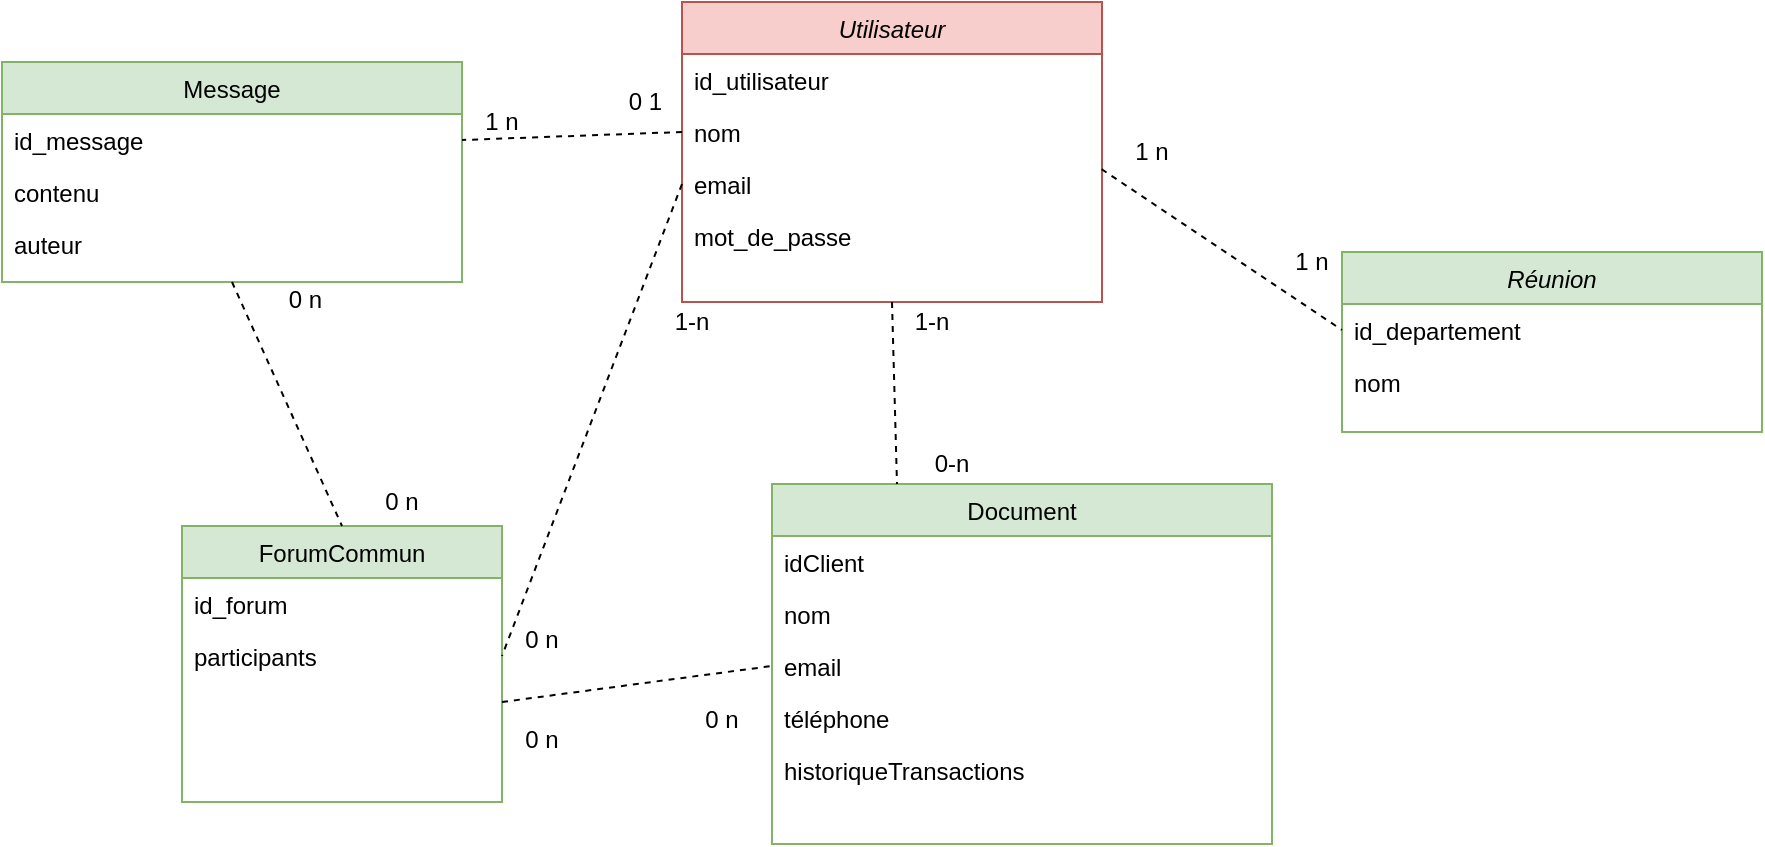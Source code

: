 <mxfile version="24.7.17" pages="4">
  <diagram id="C5RBs43oDa-KdzZeNtuy" name="Diagramme de classe">
    <mxGraphModel dx="1863" dy="656" grid="1" gridSize="10" guides="1" tooltips="1" connect="1" arrows="1" fold="1" page="1" pageScale="1" pageWidth="827" pageHeight="1169" math="0" shadow="0">
      <root>
        <mxCell id="WIyWlLk6GJQsqaUBKTNV-0" />
        <mxCell id="WIyWlLk6GJQsqaUBKTNV-1" parent="WIyWlLk6GJQsqaUBKTNV-0" />
        <mxCell id="zkfFHV4jXpPFQw0GAbJ--0" value="Utilisateur" style="swimlane;fontStyle=2;align=center;verticalAlign=top;childLayout=stackLayout;horizontal=1;startSize=26;horizontalStack=0;resizeParent=1;resizeLast=0;collapsible=1;marginBottom=0;rounded=0;shadow=0;strokeWidth=1;fillColor=#f8cecc;strokeColor=#b85450;" parent="WIyWlLk6GJQsqaUBKTNV-1" vertex="1">
          <mxGeometry x="-40" y="10" width="210" height="150" as="geometry">
            <mxRectangle x="230" y="140" width="160" height="26" as="alternateBounds" />
          </mxGeometry>
        </mxCell>
        <mxCell id="zkfFHV4jXpPFQw0GAbJ--1" value="id_utilisateur" style="text;align=left;verticalAlign=top;spacingLeft=4;spacingRight=4;overflow=hidden;rotatable=0;points=[[0,0.5],[1,0.5]];portConstraint=eastwest;" parent="zkfFHV4jXpPFQw0GAbJ--0" vertex="1">
          <mxGeometry y="26" width="210" height="26" as="geometry" />
        </mxCell>
        <mxCell id="zkfFHV4jXpPFQw0GAbJ--2" value="nom" style="text;align=left;verticalAlign=top;spacingLeft=4;spacingRight=4;overflow=hidden;rotatable=0;points=[[0,0.5],[1,0.5]];portConstraint=eastwest;rounded=0;shadow=0;html=0;" parent="zkfFHV4jXpPFQw0GAbJ--0" vertex="1">
          <mxGeometry y="52" width="210" height="26" as="geometry" />
        </mxCell>
        <mxCell id="uZfNrLArZ7Q7mPxokLxH-0" value="email" style="text;align=left;verticalAlign=top;spacingLeft=4;spacingRight=4;overflow=hidden;rotatable=0;points=[[0,0.5],[1,0.5]];portConstraint=eastwest;rounded=0;shadow=0;html=0;" parent="zkfFHV4jXpPFQw0GAbJ--0" vertex="1">
          <mxGeometry y="78" width="210" height="26" as="geometry" />
        </mxCell>
        <mxCell id="uZfNrLArZ7Q7mPxokLxH-1" value="mot_de_passe" style="text;align=left;verticalAlign=top;spacingLeft=4;spacingRight=4;overflow=hidden;rotatable=0;points=[[0,0.5],[1,0.5]];portConstraint=eastwest;rounded=0;shadow=0;html=0;" parent="zkfFHV4jXpPFQw0GAbJ--0" vertex="1">
          <mxGeometry y="104" width="210" height="26" as="geometry" />
        </mxCell>
        <mxCell id="zkfFHV4jXpPFQw0GAbJ--6" value="ForumCommun" style="swimlane;fontStyle=0;align=center;verticalAlign=top;childLayout=stackLayout;horizontal=1;startSize=26;horizontalStack=0;resizeParent=1;resizeLast=0;collapsible=1;marginBottom=0;rounded=0;shadow=0;strokeWidth=1;fillColor=#d5e8d4;strokeColor=#82b366;" parent="WIyWlLk6GJQsqaUBKTNV-1" vertex="1">
          <mxGeometry x="-290" y="272" width="160" height="138" as="geometry">
            <mxRectangle x="130" y="380" width="160" height="26" as="alternateBounds" />
          </mxGeometry>
        </mxCell>
        <mxCell id="zkfFHV4jXpPFQw0GAbJ--7" value="id_forum" style="text;align=left;verticalAlign=top;spacingLeft=4;spacingRight=4;overflow=hidden;rotatable=0;points=[[0,0.5],[1,0.5]];portConstraint=eastwest;" parent="zkfFHV4jXpPFQw0GAbJ--6" vertex="1">
          <mxGeometry y="26" width="160" height="26" as="geometry" />
        </mxCell>
        <mxCell id="zkfFHV4jXpPFQw0GAbJ--8" value="participants" style="text;align=left;verticalAlign=top;spacingLeft=4;spacingRight=4;overflow=hidden;rotatable=0;points=[[0,0.5],[1,0.5]];portConstraint=eastwest;rounded=0;shadow=0;html=0;" parent="zkfFHV4jXpPFQw0GAbJ--6" vertex="1">
          <mxGeometry y="52" width="160" height="26" as="geometry" />
        </mxCell>
        <mxCell id="zkfFHV4jXpPFQw0GAbJ--13" value="Message" style="swimlane;fontStyle=0;align=center;verticalAlign=top;childLayout=stackLayout;horizontal=1;startSize=26;horizontalStack=0;resizeParent=1;resizeLast=0;collapsible=1;marginBottom=0;rounded=0;shadow=0;strokeWidth=1;fillColor=#d5e8d4;strokeColor=#82b366;" parent="WIyWlLk6GJQsqaUBKTNV-1" vertex="1">
          <mxGeometry x="-380" y="40" width="230" height="110" as="geometry">
            <mxRectangle x="340" y="380" width="170" height="26" as="alternateBounds" />
          </mxGeometry>
        </mxCell>
        <mxCell id="zkfFHV4jXpPFQw0GAbJ--14" value="id_message" style="text;align=left;verticalAlign=top;spacingLeft=4;spacingRight=4;overflow=hidden;rotatable=0;points=[[0,0.5],[1,0.5]];portConstraint=eastwest;" parent="zkfFHV4jXpPFQw0GAbJ--13" vertex="1">
          <mxGeometry y="26" width="230" height="26" as="geometry" />
        </mxCell>
        <mxCell id="uZfNrLArZ7Q7mPxokLxH-6" value="contenu" style="text;align=left;verticalAlign=top;spacingLeft=4;spacingRight=4;overflow=hidden;rotatable=0;points=[[0,0.5],[1,0.5]];portConstraint=eastwest;" parent="zkfFHV4jXpPFQw0GAbJ--13" vertex="1">
          <mxGeometry y="52" width="230" height="26" as="geometry" />
        </mxCell>
        <mxCell id="uZfNrLArZ7Q7mPxokLxH-7" value="auteur " style="text;align=left;verticalAlign=top;spacingLeft=4;spacingRight=4;overflow=hidden;rotatable=0;points=[[0,0.5],[1,0.5]];portConstraint=eastwest;" parent="zkfFHV4jXpPFQw0GAbJ--13" vertex="1">
          <mxGeometry y="78" width="230" height="26" as="geometry" />
        </mxCell>
        <mxCell id="zkfFHV4jXpPFQw0GAbJ--17" value="Document" style="swimlane;fontStyle=0;align=center;verticalAlign=top;childLayout=stackLayout;horizontal=1;startSize=26;horizontalStack=0;resizeParent=1;resizeLast=0;collapsible=1;marginBottom=0;rounded=0;shadow=0;strokeWidth=1;fillColor=#d5e8d4;strokeColor=#82b366;" parent="WIyWlLk6GJQsqaUBKTNV-1" vertex="1">
          <mxGeometry x="5" y="251" width="250" height="180" as="geometry">
            <mxRectangle x="550" y="140" width="160" height="26" as="alternateBounds" />
          </mxGeometry>
        </mxCell>
        <mxCell id="zkfFHV4jXpPFQw0GAbJ--18" value="idClient" style="text;align=left;verticalAlign=top;spacingLeft=4;spacingRight=4;overflow=hidden;rotatable=0;points=[[0,0.5],[1,0.5]];portConstraint=eastwest;" parent="zkfFHV4jXpPFQw0GAbJ--17" vertex="1">
          <mxGeometry y="26" width="250" height="26" as="geometry" />
        </mxCell>
        <mxCell id="zkfFHV4jXpPFQw0GAbJ--19" value="nom" style="text;align=left;verticalAlign=top;spacingLeft=4;spacingRight=4;overflow=hidden;rotatable=0;points=[[0,0.5],[1,0.5]];portConstraint=eastwest;rounded=0;shadow=0;html=0;" parent="zkfFHV4jXpPFQw0GAbJ--17" vertex="1">
          <mxGeometry y="52" width="250" height="26" as="geometry" />
        </mxCell>
        <mxCell id="zkfFHV4jXpPFQw0GAbJ--20" value="email" style="text;align=left;verticalAlign=top;spacingLeft=4;spacingRight=4;overflow=hidden;rotatable=0;points=[[0,0.5],[1,0.5]];portConstraint=eastwest;rounded=0;shadow=0;html=0;" parent="zkfFHV4jXpPFQw0GAbJ--17" vertex="1">
          <mxGeometry y="78" width="250" height="26" as="geometry" />
        </mxCell>
        <mxCell id="zkfFHV4jXpPFQw0GAbJ--21" value="téléphone" style="text;align=left;verticalAlign=top;spacingLeft=4;spacingRight=4;overflow=hidden;rotatable=0;points=[[0,0.5],[1,0.5]];portConstraint=eastwest;rounded=0;shadow=0;html=0;" parent="zkfFHV4jXpPFQw0GAbJ--17" vertex="1">
          <mxGeometry y="104" width="250" height="26" as="geometry" />
        </mxCell>
        <mxCell id="zkfFHV4jXpPFQw0GAbJ--22" value="historiqueTransactions" style="text;align=left;verticalAlign=top;spacingLeft=4;spacingRight=4;overflow=hidden;rotatable=0;points=[[0,0.5],[1,0.5]];portConstraint=eastwest;rounded=0;shadow=0;html=0;" parent="zkfFHV4jXpPFQw0GAbJ--17" vertex="1">
          <mxGeometry y="130" width="250" height="26" as="geometry" />
        </mxCell>
        <mxCell id="uZfNrLArZ7Q7mPxokLxH-9" value="Réunion" style="swimlane;fontStyle=2;align=center;verticalAlign=top;childLayout=stackLayout;horizontal=1;startSize=26;horizontalStack=0;resizeParent=1;resizeLast=0;collapsible=1;marginBottom=0;rounded=0;shadow=0;strokeWidth=1;fillColor=#d5e8d4;strokeColor=#82b366;" parent="WIyWlLk6GJQsqaUBKTNV-1" vertex="1">
          <mxGeometry x="290" y="135" width="210" height="90" as="geometry">
            <mxRectangle x="230" y="140" width="160" height="26" as="alternateBounds" />
          </mxGeometry>
        </mxCell>
        <mxCell id="uZfNrLArZ7Q7mPxokLxH-10" value="id_departement " style="text;align=left;verticalAlign=top;spacingLeft=4;spacingRight=4;overflow=hidden;rotatable=0;points=[[0,0.5],[1,0.5]];portConstraint=eastwest;" parent="uZfNrLArZ7Q7mPxokLxH-9" vertex="1">
          <mxGeometry y="26" width="210" height="26" as="geometry" />
        </mxCell>
        <mxCell id="uZfNrLArZ7Q7mPxokLxH-11" value="nom " style="text;align=left;verticalAlign=top;spacingLeft=4;spacingRight=4;overflow=hidden;rotatable=0;points=[[0,0.5],[1,0.5]];portConstraint=eastwest;rounded=0;shadow=0;html=0;" parent="uZfNrLArZ7Q7mPxokLxH-9" vertex="1">
          <mxGeometry y="52" width="210" height="26" as="geometry" />
        </mxCell>
        <mxCell id="uZfNrLArZ7Q7mPxokLxH-36" value="1 n" style="text;html=1;align=center;verticalAlign=middle;whiteSpace=wrap;rounded=0;" parent="WIyWlLk6GJQsqaUBKTNV-1" vertex="1">
          <mxGeometry x="-150" y="60" width="40" height="20" as="geometry" />
        </mxCell>
        <mxCell id="uZfNrLArZ7Q7mPxokLxH-43" value="0-n" style="text;html=1;align=center;verticalAlign=middle;whiteSpace=wrap;rounded=0;" parent="WIyWlLk6GJQsqaUBKTNV-1" vertex="1">
          <mxGeometry x="70" y="231" width="50" height="20" as="geometry" />
        </mxCell>
        <mxCell id="uZfNrLArZ7Q7mPxokLxH-44" value="1 n" style="text;html=1;align=center;verticalAlign=middle;whiteSpace=wrap;rounded=0;" parent="WIyWlLk6GJQsqaUBKTNV-1" vertex="1">
          <mxGeometry x="255" y="135" width="40" height="10" as="geometry" />
        </mxCell>
        <mxCell id="cXEQOt6a8aEtaJOrVF9d-2" value="" style="endArrow=none;dashed=1;html=1;rounded=0;entryX=1;entryY=0.5;entryDx=0;entryDy=0;exitX=0;exitY=0.5;exitDx=0;exitDy=0;" parent="WIyWlLk6GJQsqaUBKTNV-1" source="uZfNrLArZ7Q7mPxokLxH-0" target="zkfFHV4jXpPFQw0GAbJ--8" edge="1">
          <mxGeometry width="50" height="50" relative="1" as="geometry">
            <mxPoint x="178" y="370" as="sourcePoint" />
            <mxPoint x="123" y="250" as="targetPoint" />
          </mxGeometry>
        </mxCell>
        <mxCell id="cXEQOt6a8aEtaJOrVF9d-3" value="&amp;nbsp;0 1" style="text;html=1;align=center;verticalAlign=middle;whiteSpace=wrap;rounded=0;" parent="WIyWlLk6GJQsqaUBKTNV-1" vertex="1">
          <mxGeometry x="-80" y="50" width="40" height="20" as="geometry" />
        </mxCell>
        <mxCell id="cXEQOt6a8aEtaJOrVF9d-4" value="0 n" style="text;html=1;align=center;verticalAlign=middle;whiteSpace=wrap;rounded=0;" parent="WIyWlLk6GJQsqaUBKTNV-1" vertex="1">
          <mxGeometry x="-200" y="251" width="40" height="18" as="geometry" />
        </mxCell>
        <mxCell id="CeAYoajpDWhsyR2SayL2-1" value="" style="endArrow=none;dashed=1;html=1;rounded=0;entryX=0;entryY=0.5;entryDx=0;entryDy=0;exitX=0.999;exitY=0.215;exitDx=0;exitDy=0;exitPerimeter=0;" edge="1" parent="WIyWlLk6GJQsqaUBKTNV-1" source="uZfNrLArZ7Q7mPxokLxH-0" target="uZfNrLArZ7Q7mPxokLxH-10">
          <mxGeometry width="50" height="50" relative="1" as="geometry">
            <mxPoint x="-30" y="111" as="sourcePoint" />
            <mxPoint x="-120" y="347" as="targetPoint" />
          </mxGeometry>
        </mxCell>
        <mxCell id="CeAYoajpDWhsyR2SayL2-2" value="" style="endArrow=none;dashed=1;html=1;rounded=0;entryX=0.5;entryY=0;entryDx=0;entryDy=0;exitX=0.5;exitY=1;exitDx=0;exitDy=0;" edge="1" parent="WIyWlLk6GJQsqaUBKTNV-1" source="zkfFHV4jXpPFQw0GAbJ--13" target="zkfFHV4jXpPFQw0GAbJ--6">
          <mxGeometry width="50" height="50" relative="1" as="geometry">
            <mxPoint x="-30" y="111" as="sourcePoint" />
            <mxPoint x="-120" y="347" as="targetPoint" />
          </mxGeometry>
        </mxCell>
        <mxCell id="CeAYoajpDWhsyR2SayL2-3" value="" style="endArrow=none;dashed=1;html=1;rounded=0;entryX=0;entryY=0.5;entryDx=0;entryDy=0;" edge="1" parent="WIyWlLk6GJQsqaUBKTNV-1" target="zkfFHV4jXpPFQw0GAbJ--20">
          <mxGeometry width="50" height="50" relative="1" as="geometry">
            <mxPoint x="-130" y="360" as="sourcePoint" />
            <mxPoint x="-200" y="282" as="targetPoint" />
          </mxGeometry>
        </mxCell>
        <mxCell id="CeAYoajpDWhsyR2SayL2-4" value="" style="endArrow=none;dashed=1;html=1;rounded=0;entryX=0.25;entryY=0;entryDx=0;entryDy=0;exitX=0.5;exitY=1;exitDx=0;exitDy=0;" edge="1" parent="WIyWlLk6GJQsqaUBKTNV-1" source="zkfFHV4jXpPFQw0GAbJ--0" target="zkfFHV4jXpPFQw0GAbJ--17">
          <mxGeometry width="50" height="50" relative="1" as="geometry">
            <mxPoint x="180" y="104" as="sourcePoint" />
            <mxPoint x="300" y="184" as="targetPoint" />
          </mxGeometry>
        </mxCell>
        <mxCell id="CeAYoajpDWhsyR2SayL2-5" value="" style="endArrow=none;dashed=1;html=1;rounded=0;entryX=1;entryY=0.5;entryDx=0;entryDy=0;exitX=0;exitY=0.5;exitDx=0;exitDy=0;" edge="1" parent="WIyWlLk6GJQsqaUBKTNV-1" source="zkfFHV4jXpPFQw0GAbJ--2" target="zkfFHV4jXpPFQw0GAbJ--14">
          <mxGeometry width="50" height="50" relative="1" as="geometry">
            <mxPoint x="-255" y="160" as="sourcePoint" />
            <mxPoint x="-200" y="282" as="targetPoint" />
          </mxGeometry>
        </mxCell>
        <mxCell id="Ir6T_NFDBEMk62_IUUK--0" value="1-n" style="text;html=1;align=center;verticalAlign=middle;whiteSpace=wrap;rounded=0;" vertex="1" parent="WIyWlLk6GJQsqaUBKTNV-1">
          <mxGeometry x="-60" y="160" width="50" height="20" as="geometry" />
        </mxCell>
        <mxCell id="Ir6T_NFDBEMk62_IUUK--1" value="1 n" style="text;html=1;align=center;verticalAlign=middle;whiteSpace=wrap;rounded=0;" vertex="1" parent="WIyWlLk6GJQsqaUBKTNV-1">
          <mxGeometry x="170" y="75" width="50" height="20" as="geometry" />
        </mxCell>
        <mxCell id="Ir6T_NFDBEMk62_IUUK--2" value="&amp;nbsp;0 n" style="text;html=1;align=center;verticalAlign=middle;whiteSpace=wrap;rounded=0;" vertex="1" parent="WIyWlLk6GJQsqaUBKTNV-1">
          <mxGeometry x="-250" y="150" width="40" height="18" as="geometry" />
        </mxCell>
        <mxCell id="Ir6T_NFDBEMk62_IUUK--3" value="1-n" style="text;html=1;align=center;verticalAlign=middle;whiteSpace=wrap;rounded=0;" vertex="1" parent="WIyWlLk6GJQsqaUBKTNV-1">
          <mxGeometry x="60" y="160" width="50" height="20" as="geometry" />
        </mxCell>
        <mxCell id="Ir6T_NFDBEMk62_IUUK--9" value="0 n" style="text;html=1;align=center;verticalAlign=middle;whiteSpace=wrap;rounded=0;" vertex="1" parent="WIyWlLk6GJQsqaUBKTNV-1">
          <mxGeometry x="-130" y="320" width="40" height="18" as="geometry" />
        </mxCell>
        <mxCell id="Ir6T_NFDBEMk62_IUUK--10" value="0 n" style="text;html=1;align=center;verticalAlign=middle;whiteSpace=wrap;rounded=0;" vertex="1" parent="WIyWlLk6GJQsqaUBKTNV-1">
          <mxGeometry x="-130" y="370" width="40" height="18" as="geometry" />
        </mxCell>
        <mxCell id="Ir6T_NFDBEMk62_IUUK--11" value="0 n" style="text;html=1;align=center;verticalAlign=middle;whiteSpace=wrap;rounded=0;" vertex="1" parent="WIyWlLk6GJQsqaUBKTNV-1">
          <mxGeometry x="-40" y="360" width="40" height="18" as="geometry" />
        </mxCell>
      </root>
    </mxGraphModel>
  </diagram>
  <diagram id="SEfRRDJJPkY8yML4w7Qj" name="Diagramme de cas d&#39;utilisation">
    <mxGraphModel dx="1080" dy="1337" grid="1" gridSize="10" guides="1" tooltips="1" connect="1" arrows="1" fold="1" page="0" pageScale="1" pageWidth="827" pageHeight="1169" math="0" shadow="0">
      <root>
        <mxCell id="0" />
        <mxCell id="1" parent="0" />
        <mxCell id="YNoSgNqK4q57QaAydhIL-3" value="Dirigeant d&#39;Agence" style="shape=umlActor;verticalLabelPosition=bottom;verticalAlign=top;html=1;outlineConnect=0;" parent="1" vertex="1">
          <mxGeometry x="520" y="-30" width="30" height="60" as="geometry" />
        </mxCell>
        <mxCell id="YNoSgNqK4q57QaAydhIL-5" value="Connexion/Inscription" style="ellipse;whiteSpace=wrap;html=1;fillColor=#ffe6cc;strokeColor=#d79b00;" parent="1" vertex="1">
          <mxGeometry x="630" y="-40" width="150" height="80" as="geometry" />
        </mxCell>
        <mxCell id="YNoSgNqK4q57QaAydhIL-6" value="Accéder au Forum Commun" style="ellipse;whiteSpace=wrap;html=1;fillColor=#dae8fc;strokeColor=#6c8ebf;" parent="1" vertex="1">
          <mxGeometry x="850" y="-130" width="120" height="80" as="geometry" />
        </mxCell>
        <mxCell id="YNoSgNqK4q57QaAydhIL-10" value="Suivre l’avancement des projets" style="ellipse;whiteSpace=wrap;html=1;" parent="1" vertex="1">
          <mxGeometry x="690" y="480" width="120" height="80" as="geometry" />
        </mxCell>
        <mxCell id="-58fFWYoHNiliS0GHuqz-1" value="" style="endArrow=none;html=1;rounded=0;fontSize=12;startSize=8;endSize=8;curved=1;entryX=0;entryY=0.5;entryDx=0;entryDy=0;" parent="1" source="YNoSgNqK4q57QaAydhIL-3" target="YNoSgNqK4q57QaAydhIL-5" edge="1">
          <mxGeometry width="50" height="50" relative="1" as="geometry">
            <mxPoint x="880" y="130" as="sourcePoint" />
            <mxPoint x="930" y="80" as="targetPoint" />
          </mxGeometry>
        </mxCell>
        <mxCell id="-58fFWYoHNiliS0GHuqz-6" value="" style="endArrow=none;html=1;rounded=0;fontSize=12;startSize=8;endSize=8;curved=1;" parent="1" source="YNoSgNqK4q57QaAydhIL-1" edge="1">
          <mxGeometry width="50" height="50" relative="1" as="geometry">
            <mxPoint x="560" y="226" as="sourcePoint" />
            <mxPoint x="710.122" y="382.548" as="targetPoint" />
          </mxGeometry>
        </mxCell>
        <mxCell id="OQb0-PnsXki0fb07ua7f-1" value="Publier un Message" style="ellipse;whiteSpace=wrap;html=1;fillColor=#d5e8d4;strokeColor=#82b366;" vertex="1" parent="1">
          <mxGeometry x="980" y="-290" width="120" height="80" as="geometry" />
        </mxCell>
        <mxCell id="OQb0-PnsXki0fb07ua7f-2" value="Partager des Documents" style="ellipse;whiteSpace=wrap;html=1;fillColor=#d5e8d4;strokeColor=#82b366;" vertex="1" parent="1">
          <mxGeometry x="1060" y="-50" width="120" height="80" as="geometry" />
        </mxCell>
        <mxCell id="OQb0-PnsXki0fb07ua7f-3" value="Planifier des Réunions" style="ellipse;whiteSpace=wrap;html=1;fillColor=#d5e8d4;strokeColor=#82b366;" vertex="1" parent="1">
          <mxGeometry x="1080" y="-170" width="120" height="80" as="geometry" />
        </mxCell>
        <mxCell id="OQb0-PnsXki0fb07ua7f-4" value="Notifications" style="ellipse;whiteSpace=wrap;html=1;fillColor=#d5e8d4;strokeColor=#82b366;" vertex="1" parent="1">
          <mxGeometry x="960" y="30" width="120" height="80" as="geometry" />
        </mxCell>
        <mxCell id="OQb0-PnsXki0fb07ua7f-7" value="" style="endArrow=none;html=1;rounded=0;fontSize=12;startSize=8;endSize=8;curved=1;entryX=0;entryY=0.5;entryDx=0;entryDy=0;exitX=1;exitY=0;exitDx=0;exitDy=0;" edge="1" parent="1" source="YNoSgNqK4q57QaAydhIL-5" target="YNoSgNqK4q57QaAydhIL-6">
          <mxGeometry width="50" height="50" relative="1" as="geometry">
            <mxPoint x="680" y="-30" as="sourcePoint" />
            <mxPoint x="730" y="-80" as="targetPoint" />
          </mxGeometry>
        </mxCell>
        <mxCell id="OQb0-PnsXki0fb07ua7f-8" value="" style="endArrow=none;html=1;rounded=0;fontSize=12;startSize=8;endSize=8;curved=1;entryX=0.233;entryY=0.873;entryDx=0;entryDy=0;exitX=0.688;exitY=0.098;exitDx=0;exitDy=0;entryPerimeter=0;exitPerimeter=0;" edge="1" parent="1" source="YNoSgNqK4q57QaAydhIL-6" target="OQb0-PnsXki0fb07ua7f-1">
          <mxGeometry width="50" height="50" relative="1" as="geometry">
            <mxPoint x="808" y="-18" as="sourcePoint" />
            <mxPoint x="860" y="-80" as="targetPoint" />
          </mxGeometry>
        </mxCell>
        <mxCell id="OQb0-PnsXki0fb07ua7f-9" value="" style="endArrow=none;html=1;rounded=0;fontSize=12;startSize=8;endSize=8;curved=1;exitX=1;exitY=0.5;exitDx=0;exitDy=0;" edge="1" parent="1" source="YNoSgNqK4q57QaAydhIL-6" target="OQb0-PnsXki0fb07ua7f-3">
          <mxGeometry width="50" height="50" relative="1" as="geometry">
            <mxPoint x="943" y="-112" as="sourcePoint" />
            <mxPoint x="978" y="-160" as="targetPoint" />
          </mxGeometry>
        </mxCell>
        <mxCell id="OQb0-PnsXki0fb07ua7f-10" value="" style="endArrow=none;html=1;rounded=0;fontSize=12;startSize=8;endSize=8;curved=1;exitX=1;exitY=1;exitDx=0;exitDy=0;entryX=0;entryY=0;entryDx=0;entryDy=0;" edge="1" parent="1" source="YNoSgNqK4q57QaAydhIL-6" target="OQb0-PnsXki0fb07ua7f-2">
          <mxGeometry width="50" height="50" relative="1" as="geometry">
            <mxPoint x="980" y="-80" as="sourcePoint" />
            <mxPoint x="1013" y="-87" as="targetPoint" />
          </mxGeometry>
        </mxCell>
        <mxCell id="OQb0-PnsXki0fb07ua7f-11" value="" style="endArrow=none;html=1;rounded=0;fontSize=12;startSize=8;endSize=8;curved=1;exitX=0.5;exitY=1;exitDx=0;exitDy=0;entryX=0.5;entryY=0;entryDx=0;entryDy=0;" edge="1" parent="1" source="YNoSgNqK4q57QaAydhIL-6" target="OQb0-PnsXki0fb07ua7f-4">
          <mxGeometry width="50" height="50" relative="1" as="geometry">
            <mxPoint x="962" y="-52" as="sourcePoint" />
            <mxPoint x="1038" y="-48" as="targetPoint" />
          </mxGeometry>
        </mxCell>
      </root>
    </mxGraphModel>
  </diagram>
  <diagram id="IbNrN6rH3HWJeN_fhQJl" name="Diagramme d&#39;activité">
    <mxGraphModel dx="1619" dy="1172" grid="1" gridSize="10" guides="1" tooltips="1" connect="1" arrows="1" fold="1" page="0" pageScale="1" pageWidth="827" pageHeight="1169" math="0" shadow="0">
      <root>
        <mxCell id="0" />
        <mxCell id="1" parent="0" />
        <mxCell id="Dx_g4YQoMk166fqY_A1X-1" value="Thread 1" style="swimlane;whiteSpace=wrap" parent="1" vertex="1">
          <mxGeometry x="-290" y="-320" width="280" height="570" as="geometry" />
        </mxCell>
        <mxCell id="Dx_g4YQoMk166fqY_A1X-2" style="edgeStyle=none;curved=1;rounded=0;orthogonalLoop=1;jettySize=auto;html=1;exitX=0;exitY=1;exitDx=0;exitDy=0;entryX=0.5;entryY=0;entryDx=0;entryDy=0;fontSize=12;startSize=8;endSize=8;" parent="Dx_g4YQoMk166fqY_A1X-1" source="Dx_g4YQoMk166fqY_A1X-3" target="Dx_g4YQoMk166fqY_A1X-5" edge="1">
          <mxGeometry relative="1" as="geometry" />
        </mxCell>
        <mxCell id="Dx_g4YQoMk166fqY_A1X-3" value="" style="ellipse;shape=startState;fillColor=#000000;strokeColor=#ff0000;" parent="Dx_g4YQoMk166fqY_A1X-1" vertex="1">
          <mxGeometry x="97.25" y="40" width="30" height="30" as="geometry" />
        </mxCell>
        <mxCell id="Dx_g4YQoMk166fqY_A1X-4" style="edgeStyle=none;curved=1;rounded=0;orthogonalLoop=1;jettySize=auto;html=1;exitX=0.5;exitY=1;exitDx=0;exitDy=0;fontSize=12;startSize=8;endSize=8;" parent="Dx_g4YQoMk166fqY_A1X-1" source="Dx_g4YQoMk166fqY_A1X-5" target="Dx_g4YQoMk166fqY_A1X-7" edge="1">
          <mxGeometry relative="1" as="geometry" />
        </mxCell>
        <mxCell id="Dx_g4YQoMk166fqY_A1X-5" value="L&#39;utilisateur accède au système" style="" parent="Dx_g4YQoMk166fqY_A1X-1" vertex="1">
          <mxGeometry y="132" width="224.5" height="48" as="geometry" />
        </mxCell>
        <mxCell id="Dx_g4YQoMk166fqY_A1X-7" value="l&#39;utilisateur accède au tableau de bords" style="fillColor=#f8cecc;strokeColor=#b85450;" parent="Dx_g4YQoMk166fqY_A1X-1" vertex="1">
          <mxGeometry x="15.5" y="265" width="230" height="40" as="geometry" />
        </mxCell>
        <mxCell id="Dx_g4YQoMk166fqY_A1X-11" value="Thread 2" style="swimlane;whiteSpace=wrap" parent="1" vertex="1">
          <mxGeometry x="-10" y="-320" width="480" height="572" as="geometry" />
        </mxCell>
        <mxCell id="Dx_g4YQoMk166fqY_A1X-12" value="Partage de Documents" style="fillColor=#d5e8d4;strokeColor=#82b366;" parent="Dx_g4YQoMk166fqY_A1X-11" vertex="1">
          <mxGeometry x="70" y="280" width="150" height="55" as="geometry" />
        </mxCell>
        <mxCell id="Dx_g4YQoMk166fqY_A1X-8" value="Initiation des actions " style="fillColor=#d5e8d4;strokeColor=#82b366;" parent="Dx_g4YQoMk166fqY_A1X-11" vertex="1">
          <mxGeometry x="30" y="50" width="230" height="55" as="geometry" />
        </mxCell>
        <mxCell id="0tgganqTkuuFNSE_xB90-1" value="Chat en Temps Réel" style="fillColor=#d5e8d4;strokeColor=#82b366;" vertex="1" parent="Dx_g4YQoMk166fqY_A1X-11">
          <mxGeometry x="60" y="190" width="150" height="55" as="geometry" />
        </mxCell>
        <mxCell id="0tgganqTkuuFNSE_xB90-2" value="Planification de Réunion" style="fillColor=#d5e8d4;strokeColor=#82b366;" vertex="1" parent="Dx_g4YQoMk166fqY_A1X-11">
          <mxGeometry x="80" y="370" width="150" height="55" as="geometry" />
        </mxCell>
        <mxCell id="Dx_g4YQoMk166fqY_A1X-44" value="" style="ellipse;shape=endState;fillColor=#000000;strokeColor=#ff0000" parent="Dx_g4YQoMk166fqY_A1X-11" vertex="1">
          <mxGeometry x="140" y="490" width="30" height="30" as="geometry" />
        </mxCell>
        <mxCell id="0tgganqTkuuFNSE_xB90-8" style="edgeStyle=none;curved=1;rounded=0;orthogonalLoop=1;jettySize=auto;html=1;exitX=0.5;exitY=1;exitDx=0;exitDy=0;fontSize=12;startSize=8;endSize=8;entryX=0.5;entryY=0;entryDx=0;entryDy=0;" edge="1" parent="Dx_g4YQoMk166fqY_A1X-11" source="0tgganqTkuuFNSE_xB90-2" target="Dx_g4YQoMk166fqY_A1X-44">
          <mxGeometry relative="1" as="geometry">
            <mxPoint x="-24" y="315" as="sourcePoint" />
            <mxPoint x="90" y="408" as="targetPoint" />
          </mxGeometry>
        </mxCell>
        <mxCell id="0tgganqTkuuFNSE_xB90-3" style="edgeStyle=none;curved=1;rounded=0;orthogonalLoop=1;jettySize=auto;html=1;exitX=0.628;exitY=0.125;exitDx=0;exitDy=0;fontSize=12;startSize=8;endSize=8;entryX=0;entryY=0.75;entryDx=0;entryDy=0;exitPerimeter=0;" edge="1" parent="1" source="Dx_g4YQoMk166fqY_A1X-7" target="Dx_g4YQoMk166fqY_A1X-8">
          <mxGeometry relative="1" as="geometry">
            <mxPoint x="-149" y="-130" as="sourcePoint" />
            <mxPoint x="-149" y="-45" as="targetPoint" />
          </mxGeometry>
        </mxCell>
        <mxCell id="0tgganqTkuuFNSE_xB90-4" style="edgeStyle=none;curved=1;rounded=0;orthogonalLoop=1;jettySize=auto;html=1;exitX=0.79;exitY=0.075;exitDx=0;exitDy=0;fontSize=12;startSize=8;endSize=8;entryX=0;entryY=0.25;entryDx=0;entryDy=0;exitPerimeter=0;" edge="1" parent="1" source="Dx_g4YQoMk166fqY_A1X-7" target="0tgganqTkuuFNSE_xB90-1">
          <mxGeometry relative="1" as="geometry">
            <mxPoint x="-120" y="-40" as="sourcePoint" />
            <mxPoint x="30" y="-219" as="targetPoint" />
          </mxGeometry>
        </mxCell>
        <mxCell id="0tgganqTkuuFNSE_xB90-5" style="edgeStyle=none;curved=1;rounded=0;orthogonalLoop=1;jettySize=auto;html=1;exitX=0.974;exitY=0.095;exitDx=0;exitDy=0;fontSize=12;startSize=8;endSize=8;entryX=0;entryY=0.5;entryDx=0;entryDy=0;exitPerimeter=0;" edge="1" parent="1" source="Dx_g4YQoMk166fqY_A1X-7" target="Dx_g4YQoMk166fqY_A1X-12">
          <mxGeometry relative="1" as="geometry">
            <mxPoint x="-83" y="-42" as="sourcePoint" />
            <mxPoint x="60" y="-156" as="targetPoint" />
          </mxGeometry>
        </mxCell>
        <mxCell id="0tgganqTkuuFNSE_xB90-6" style="edgeStyle=none;curved=1;rounded=0;orthogonalLoop=1;jettySize=auto;html=1;exitX=1;exitY=1;exitDx=0;exitDy=0;fontSize=12;startSize=8;endSize=8;entryX=0;entryY=0.5;entryDx=0;entryDy=0;" edge="1" parent="1" source="Dx_g4YQoMk166fqY_A1X-7" target="0tgganqTkuuFNSE_xB90-2">
          <mxGeometry relative="1" as="geometry">
            <mxPoint x="-40" y="-41" as="sourcePoint" />
            <mxPoint x="65" y="-52" as="targetPoint" />
          </mxGeometry>
        </mxCell>
      </root>
    </mxGraphModel>
  </diagram>
  <diagram id="EozS6Jc8bV9zxUXPIulR" name="Diagramme de séquence">
    <mxGraphModel dx="17036" dy="9056" grid="1" gridSize="10" guides="1" tooltips="1" connect="1" arrows="1" fold="1" page="0" pageScale="1" pageWidth="827" pageHeight="1169" math="0" shadow="0">
      <root>
        <mxCell id="0" />
        <mxCell id="1" parent="0" />
        <mxCell id="LEPm7LWHMOh5ln5SLLox-1" value="Le dirigeant" style="shape=umlLifeline;perimeter=lifelinePerimeter;whiteSpace=wrap;html=1;container=0;dropTarget=0;collapsible=0;recursiveResize=0;outlineConnect=0;portConstraint=eastwest;newEdgeStyle={&quot;edgeStyle&quot;:&quot;elbowEdgeStyle&quot;,&quot;elbow&quot;:&quot;vertical&quot;,&quot;curved&quot;:0,&quot;rounded&quot;:0};fillColor=#0050ef;fontColor=#ffffff;strokeColor=#001DBC;" parent="1" vertex="1">
          <mxGeometry x="-15820" y="-8180" width="100" height="1070" as="geometry" />
        </mxCell>
        <mxCell id="LEPm7LWHMOh5ln5SLLox-2" value="" style="html=1;points=[];perimeter=orthogonalPerimeter;outlineConnect=0;targetShapes=umlLifeline;portConstraint=eastwest;newEdgeStyle={&quot;edgeStyle&quot;:&quot;elbowEdgeStyle&quot;,&quot;elbow&quot;:&quot;vertical&quot;,&quot;curved&quot;:0,&quot;rounded&quot;:0};" parent="LEPm7LWHMOh5ln5SLLox-1" vertex="1">
          <mxGeometry x="45" y="70" width="10" height="350" as="geometry" />
        </mxCell>
        <mxCell id="LEPm7LWHMOh5ln5SLLox-3" value="Connexion/inscription" style="html=1;verticalAlign=bottom;startArrow=oval;endArrow=block;startSize=8;edgeStyle=elbowEdgeStyle;elbow=vertical;curved=0;rounded=0;" parent="LEPm7LWHMOh5ln5SLLox-1" target="LEPm7LWHMOh5ln5SLLox-2" edge="1">
          <mxGeometry relative="1" as="geometry">
            <mxPoint x="-90" y="70" as="sourcePoint" />
          </mxGeometry>
        </mxCell>
        <mxCell id="LEPm7LWHMOh5ln5SLLox-4" value="" style="html=1;points=[];perimeter=orthogonalPerimeter;outlineConnect=0;targetShapes=umlLifeline;portConstraint=eastwest;newEdgeStyle={&quot;edgeStyle&quot;:&quot;elbowEdgeStyle&quot;,&quot;elbow&quot;:&quot;vertical&quot;,&quot;curved&quot;:0,&quot;rounded&quot;:0};" parent="LEPm7LWHMOh5ln5SLLox-1" vertex="1">
          <mxGeometry x="50" y="120" width="10" height="80" as="geometry" />
        </mxCell>
        <mxCell id="LEPm7LWHMOh5ln5SLLox-5" value="" style="html=1;points=[];perimeter=orthogonalPerimeter;outlineConnect=0;targetShapes=umlLifeline;portConstraint=eastwest;newEdgeStyle={&quot;edgeStyle&quot;:&quot;elbowEdgeStyle&quot;,&quot;elbow&quot;:&quot;vertical&quot;,&quot;curved&quot;:0,&quot;rounded&quot;:0};" parent="LEPm7LWHMOh5ln5SLLox-1" vertex="1">
          <mxGeometry x="45" y="440" width="10" height="80" as="geometry" />
        </mxCell>
        <mxCell id="LEPm7LWHMOh5ln5SLLox-6" value="" style="html=1;points=[];perimeter=orthogonalPerimeter;outlineConnect=0;targetShapes=umlLifeline;portConstraint=eastwest;newEdgeStyle={&quot;edgeStyle&quot;:&quot;elbowEdgeStyle&quot;,&quot;elbow&quot;:&quot;vertical&quot;,&quot;curved&quot;:0,&quot;rounded&quot;:0};" parent="LEPm7LWHMOh5ln5SLLox-1" vertex="1">
          <mxGeometry x="45" y="530" width="10" height="80" as="geometry" />
        </mxCell>
        <mxCell id="LEPm7LWHMOh5ln5SLLox-7" value="" style="html=1;points=[];perimeter=orthogonalPerimeter;outlineConnect=0;targetShapes=umlLifeline;portConstraint=eastwest;newEdgeStyle={&quot;edgeStyle&quot;:&quot;elbowEdgeStyle&quot;,&quot;elbow&quot;:&quot;vertical&quot;,&quot;curved&quot;:0,&quot;rounded&quot;:0};" parent="LEPm7LWHMOh5ln5SLLox-1" vertex="1">
          <mxGeometry x="45" y="630" width="10" height="80" as="geometry" />
        </mxCell>
        <mxCell id="LEPm7LWHMOh5ln5SLLox-8" value="" style="html=1;points=[];perimeter=orthogonalPerimeter;outlineConnect=0;targetShapes=umlLifeline;portConstraint=eastwest;newEdgeStyle={&quot;edgeStyle&quot;:&quot;elbowEdgeStyle&quot;,&quot;elbow&quot;:&quot;vertical&quot;,&quot;curved&quot;:0,&quot;rounded&quot;:0};" parent="LEPm7LWHMOh5ln5SLLox-1" vertex="1">
          <mxGeometry x="45" y="800" width="10" height="80" as="geometry" />
        </mxCell>
        <mxCell id="9uj5MyrgQAQIMYtBXNOF-1" value="Systeme forum&lt;div&gt;&lt;br&gt;&lt;/div&gt;" style="shape=umlLifeline;perimeter=lifelinePerimeter;whiteSpace=wrap;html=1;container=0;dropTarget=0;collapsible=0;recursiveResize=0;outlineConnect=0;portConstraint=eastwest;newEdgeStyle={&quot;edgeStyle&quot;:&quot;elbowEdgeStyle&quot;,&quot;elbow&quot;:&quot;vertical&quot;,&quot;curved&quot;:0,&quot;rounded&quot;:0};fillColor=#0050ef;fontColor=#ffffff;strokeColor=#001DBC;" vertex="1" parent="1">
          <mxGeometry x="-15380" y="-8180" width="100" height="1070" as="geometry" />
        </mxCell>
        <mxCell id="9uj5MyrgQAQIMYtBXNOF-2" value="" style="html=1;points=[];perimeter=orthogonalPerimeter;outlineConnect=0;targetShapes=umlLifeline;portConstraint=eastwest;newEdgeStyle={&quot;edgeStyle&quot;:&quot;elbowEdgeStyle&quot;,&quot;elbow&quot;:&quot;vertical&quot;,&quot;curved&quot;:0,&quot;rounded&quot;:0};" vertex="1" parent="9uj5MyrgQAQIMYtBXNOF-1">
          <mxGeometry x="45" y="70" width="10" height="350" as="geometry" />
        </mxCell>
        <mxCell id="9uj5MyrgQAQIMYtBXNOF-4" value="" style="html=1;points=[];perimeter=orthogonalPerimeter;outlineConnect=0;targetShapes=umlLifeline;portConstraint=eastwest;newEdgeStyle={&quot;edgeStyle&quot;:&quot;elbowEdgeStyle&quot;,&quot;elbow&quot;:&quot;vertical&quot;,&quot;curved&quot;:0,&quot;rounded&quot;:0};" vertex="1" parent="9uj5MyrgQAQIMYtBXNOF-1">
          <mxGeometry x="50" y="120" width="10" height="80" as="geometry" />
        </mxCell>
        <mxCell id="9uj5MyrgQAQIMYtBXNOF-5" value="" style="html=1;points=[];perimeter=orthogonalPerimeter;outlineConnect=0;targetShapes=umlLifeline;portConstraint=eastwest;newEdgeStyle={&quot;edgeStyle&quot;:&quot;elbowEdgeStyle&quot;,&quot;elbow&quot;:&quot;vertical&quot;,&quot;curved&quot;:0,&quot;rounded&quot;:0};" vertex="1" parent="9uj5MyrgQAQIMYtBXNOF-1">
          <mxGeometry x="45" y="440" width="10" height="80" as="geometry" />
        </mxCell>
        <mxCell id="9uj5MyrgQAQIMYtBXNOF-6" value="" style="html=1;points=[];perimeter=orthogonalPerimeter;outlineConnect=0;targetShapes=umlLifeline;portConstraint=eastwest;newEdgeStyle={&quot;edgeStyle&quot;:&quot;elbowEdgeStyle&quot;,&quot;elbow&quot;:&quot;vertical&quot;,&quot;curved&quot;:0,&quot;rounded&quot;:0};" vertex="1" parent="9uj5MyrgQAQIMYtBXNOF-1">
          <mxGeometry x="45" y="530" width="10" height="80" as="geometry" />
        </mxCell>
        <mxCell id="9uj5MyrgQAQIMYtBXNOF-7" value="" style="html=1;points=[];perimeter=orthogonalPerimeter;outlineConnect=0;targetShapes=umlLifeline;portConstraint=eastwest;newEdgeStyle={&quot;edgeStyle&quot;:&quot;elbowEdgeStyle&quot;,&quot;elbow&quot;:&quot;vertical&quot;,&quot;curved&quot;:0,&quot;rounded&quot;:0};" vertex="1" parent="9uj5MyrgQAQIMYtBXNOF-1">
          <mxGeometry x="45" y="630" width="10" height="80" as="geometry" />
        </mxCell>
        <mxCell id="9uj5MyrgQAQIMYtBXNOF-8" value="" style="html=1;points=[];perimeter=orthogonalPerimeter;outlineConnect=0;targetShapes=umlLifeline;portConstraint=eastwest;newEdgeStyle={&quot;edgeStyle&quot;:&quot;elbowEdgeStyle&quot;,&quot;elbow&quot;:&quot;vertical&quot;,&quot;curved&quot;:0,&quot;rounded&quot;:0};" vertex="1" parent="9uj5MyrgQAQIMYtBXNOF-1">
          <mxGeometry x="45" y="800" width="10" height="80" as="geometry" />
        </mxCell>
        <mxCell id="9uj5MyrgQAQIMYtBXNOF-9" value="" style="endArrow=classic;html=1;rounded=0;fontSize=12;startSize=8;endSize=8;curved=1;" edge="1" parent="1" source="LEPm7LWHMOh5ln5SLLox-4" target="9uj5MyrgQAQIMYtBXNOF-1">
          <mxGeometry width="50" height="50" relative="1" as="geometry">
            <mxPoint x="-15500" y="-7950" as="sourcePoint" />
            <mxPoint x="-15450" y="-8000" as="targetPoint" />
          </mxGeometry>
        </mxCell>
        <mxCell id="9uj5MyrgQAQIMYtBXNOF-10" value="" style="endArrow=classic;html=1;rounded=0;fontSize=12;startSize=8;endSize=8;curved=1;" edge="1" parent="1" source="9uj5MyrgQAQIMYtBXNOF-1" target="LEPm7LWHMOh5ln5SLLox-4">
          <mxGeometry width="50" height="50" relative="1" as="geometry">
            <mxPoint x="-15500" y="-7950" as="sourcePoint" />
            <mxPoint x="-15450" y="-8000" as="targetPoint" />
          </mxGeometry>
        </mxCell>
        <mxCell id="9uj5MyrgQAQIMYtBXNOF-11" value="" style="endArrow=classic;html=1;rounded=0;fontSize=12;startSize=8;endSize=8;curved=1;" edge="1" parent="1" target="9uj5MyrgQAQIMYtBXNOF-1">
          <mxGeometry width="50" height="50" relative="1" as="geometry">
            <mxPoint x="-15770" y="-7900" as="sourcePoint" />
            <mxPoint x="-15455" y="-7900" as="targetPoint" />
          </mxGeometry>
        </mxCell>
        <mxCell id="9uj5MyrgQAQIMYtBXNOF-12" value="&lt;div&gt;Gestionnaire de réunion&lt;/div&gt;" style="shape=umlLifeline;perimeter=lifelinePerimeter;whiteSpace=wrap;html=1;container=0;dropTarget=0;collapsible=0;recursiveResize=0;outlineConnect=0;portConstraint=eastwest;newEdgeStyle={&quot;edgeStyle&quot;:&quot;elbowEdgeStyle&quot;,&quot;elbow&quot;:&quot;vertical&quot;,&quot;curved&quot;:0,&quot;rounded&quot;:0};fillColor=#0050ef;fontColor=#ffffff;strokeColor=#001DBC;" vertex="1" parent="1">
          <mxGeometry x="-15010" y="-8130" width="100" height="1070" as="geometry" />
        </mxCell>
        <mxCell id="9uj5MyrgQAQIMYtBXNOF-13" value="" style="html=1;points=[];perimeter=orthogonalPerimeter;outlineConnect=0;targetShapes=umlLifeline;portConstraint=eastwest;newEdgeStyle={&quot;edgeStyle&quot;:&quot;elbowEdgeStyle&quot;,&quot;elbow&quot;:&quot;vertical&quot;,&quot;curved&quot;:0,&quot;rounded&quot;:0};" vertex="1" parent="9uj5MyrgQAQIMYtBXNOF-12">
          <mxGeometry x="45" y="70" width="10" height="350" as="geometry" />
        </mxCell>
        <mxCell id="9uj5MyrgQAQIMYtBXNOF-14" value="" style="html=1;points=[];perimeter=orthogonalPerimeter;outlineConnect=0;targetShapes=umlLifeline;portConstraint=eastwest;newEdgeStyle={&quot;edgeStyle&quot;:&quot;elbowEdgeStyle&quot;,&quot;elbow&quot;:&quot;vertical&quot;,&quot;curved&quot;:0,&quot;rounded&quot;:0};" vertex="1" parent="9uj5MyrgQAQIMYtBXNOF-12">
          <mxGeometry x="50" y="120" width="10" height="80" as="geometry" />
        </mxCell>
        <mxCell id="9uj5MyrgQAQIMYtBXNOF-15" value="" style="html=1;points=[];perimeter=orthogonalPerimeter;outlineConnect=0;targetShapes=umlLifeline;portConstraint=eastwest;newEdgeStyle={&quot;edgeStyle&quot;:&quot;elbowEdgeStyle&quot;,&quot;elbow&quot;:&quot;vertical&quot;,&quot;curved&quot;:0,&quot;rounded&quot;:0};" vertex="1" parent="9uj5MyrgQAQIMYtBXNOF-12">
          <mxGeometry x="45" y="440" width="10" height="80" as="geometry" />
        </mxCell>
        <mxCell id="9uj5MyrgQAQIMYtBXNOF-16" value="" style="html=1;points=[];perimeter=orthogonalPerimeter;outlineConnect=0;targetShapes=umlLifeline;portConstraint=eastwest;newEdgeStyle={&quot;edgeStyle&quot;:&quot;elbowEdgeStyle&quot;,&quot;elbow&quot;:&quot;vertical&quot;,&quot;curved&quot;:0,&quot;rounded&quot;:0};" vertex="1" parent="9uj5MyrgQAQIMYtBXNOF-12">
          <mxGeometry x="45" y="530" width="10" height="80" as="geometry" />
        </mxCell>
        <mxCell id="9uj5MyrgQAQIMYtBXNOF-17" value="" style="html=1;points=[];perimeter=orthogonalPerimeter;outlineConnect=0;targetShapes=umlLifeline;portConstraint=eastwest;newEdgeStyle={&quot;edgeStyle&quot;:&quot;elbowEdgeStyle&quot;,&quot;elbow&quot;:&quot;vertical&quot;,&quot;curved&quot;:0,&quot;rounded&quot;:0};" vertex="1" parent="9uj5MyrgQAQIMYtBXNOF-12">
          <mxGeometry x="45" y="630" width="10" height="80" as="geometry" />
        </mxCell>
        <mxCell id="9uj5MyrgQAQIMYtBXNOF-18" value="" style="html=1;points=[];perimeter=orthogonalPerimeter;outlineConnect=0;targetShapes=umlLifeline;portConstraint=eastwest;newEdgeStyle={&quot;edgeStyle&quot;:&quot;elbowEdgeStyle&quot;,&quot;elbow&quot;:&quot;vertical&quot;,&quot;curved&quot;:0,&quot;rounded&quot;:0};" vertex="1" parent="9uj5MyrgQAQIMYtBXNOF-12">
          <mxGeometry x="45" y="800" width="10" height="80" as="geometry" />
        </mxCell>
        <mxCell id="9uj5MyrgQAQIMYtBXNOF-19" value="" style="endArrow=classic;html=1;rounded=0;fontSize=12;startSize=8;endSize=8;curved=1;" edge="1" parent="1">
          <mxGeometry width="50" height="50" relative="1" as="geometry">
            <mxPoint x="-15330.5" y="-7840" as="sourcePoint" />
            <mxPoint x="-14965" y="-7840" as="targetPoint" />
          </mxGeometry>
        </mxCell>
        <mxCell id="9uj5MyrgQAQIMYtBXNOF-20" value="" style="endArrow=classic;html=1;rounded=0;fontSize=12;startSize=8;endSize=8;curved=1;" edge="1" parent="1">
          <mxGeometry width="50" height="50" relative="1" as="geometry">
            <mxPoint x="-14960.5" y="-7790" as="sourcePoint" />
            <mxPoint x="-15325" y="-7790" as="targetPoint" />
          </mxGeometry>
        </mxCell>
        <mxCell id="9uj5MyrgQAQIMYtBXNOF-21" value="" style="endArrow=classic;html=1;rounded=0;fontSize=12;startSize=8;endSize=8;curved=1;" edge="1" parent="1" source="9uj5MyrgQAQIMYtBXNOF-1">
          <mxGeometry width="50" height="50" relative="1" as="geometry">
            <mxPoint x="-15405.5" y="-7680" as="sourcePoint" />
            <mxPoint x="-15770" y="-7680" as="targetPoint" />
          </mxGeometry>
        </mxCell>
        <mxCell id="9uj5MyrgQAQIMYtBXNOF-23" value="&lt;font style=&quot;font-size: 11px;&quot;&gt;Accéder au Forum&lt;/font&gt;" style="text;html=1;align=center;verticalAlign=middle;whiteSpace=wrap;rounded=0;fontSize=16;" vertex="1" parent="1">
          <mxGeometry x="-15600" y="-8050" width="150" height="30" as="geometry" />
        </mxCell>
        <mxCell id="9uj5MyrgQAQIMYtBXNOF-24" value="&lt;font style=&quot;font-size: 11px;&quot;&gt;Forum affiché&lt;/font&gt;" style="text;html=1;align=center;verticalAlign=middle;whiteSpace=wrap;rounded=0;fontSize=16;" vertex="1" parent="1">
          <mxGeometry x="-15600" y="-8010" width="150" height="30" as="geometry" />
        </mxCell>
        <mxCell id="9uj5MyrgQAQIMYtBXNOF-25" value="&lt;font style=&quot;font-size: 11px;&quot;&gt;Créer une Réunion&lt;/font&gt;" style="text;html=1;align=center;verticalAlign=middle;whiteSpace=wrap;rounded=0;fontSize=16;" vertex="1" parent="1">
          <mxGeometry x="-15600" y="-7930" width="150" height="30" as="geometry" />
        </mxCell>
        <mxCell id="9uj5MyrgQAQIMYtBXNOF-26" value="&lt;font style=&quot;font-size: 11px;&quot;&gt;Créer Réunion&lt;/font&gt;" style="text;html=1;align=center;verticalAlign=middle;whiteSpace=wrap;rounded=0;fontSize=16;" vertex="1" parent="1">
          <mxGeometry x="-15220" y="-7870" width="150" height="30" as="geometry" />
        </mxCell>
        <mxCell id="9uj5MyrgQAQIMYtBXNOF-27" value="&lt;span style=&quot;font-size: 11px;&quot;&gt;Confirmation&amp;nbsp;&lt;/span&gt;" style="text;html=1;align=center;verticalAlign=middle;whiteSpace=wrap;rounded=0;fontSize=16;" vertex="1" parent="1">
          <mxGeometry x="-15210" y="-7820" width="150" height="30" as="geometry" />
        </mxCell>
        <mxCell id="9uj5MyrgQAQIMYtBXNOF-28" value="&lt;span style=&quot;font-size: 11px;&quot;&gt;Réunion crée&lt;/span&gt;" style="text;html=1;align=center;verticalAlign=middle;whiteSpace=wrap;rounded=0;fontSize=16;" vertex="1" parent="1">
          <mxGeometry x="-15600" y="-7710" width="150" height="30" as="geometry" />
        </mxCell>
      </root>
    </mxGraphModel>
  </diagram>
</mxfile>
